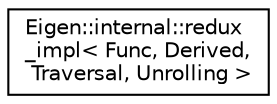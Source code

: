 digraph "Graphical Class Hierarchy"
{
  edge [fontname="Helvetica",fontsize="10",labelfontname="Helvetica",labelfontsize="10"];
  node [fontname="Helvetica",fontsize="10",shape=record];
  rankdir="LR";
  Node1 [label="Eigen::internal::redux\l_impl\< Func, Derived,\l Traversal, Unrolling \>",height=0.2,width=0.4,color="black", fillcolor="white", style="filled",URL="$struct_eigen_1_1internal_1_1redux__impl.html"];
}

